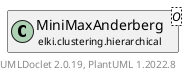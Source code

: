 @startuml
    remove .*\.(Instance|Par|Parameterizer|Factory)$
    set namespaceSeparator none
    hide empty fields
    hide empty methods

    class "<size:14>MiniMaxAnderberg.Instance\n<size:10>elki.clustering.hierarchical" as elki.clustering.hierarchical.MiniMaxAnderberg.Instance [[MiniMaxAnderberg.Instance.html]] {
        #bestd: double[]
        #besti: int[]
        +run(ArrayDBIDs, ClusterDistanceMatrix, ClusterMergeHistoryBuilder, DistanceQuery<?>, DBIDArrayMIter): ClusterPrototypeMergeHistory
        #findMerge(): int
        #merge(int, int): void
        -updateMatrices(int, int): void
    }

    class "<size:14>MiniMax.Instance\n<size:10>elki.clustering.hierarchical" as elki.clustering.hierarchical.MiniMax.Instance [[MiniMax.Instance.html]]
    class "<size:14>MiniMaxAnderberg\n<size:10>elki.clustering.hierarchical" as elki.clustering.hierarchical.MiniMaxAnderberg<O> [[MiniMaxAnderberg.html]]

    elki.clustering.hierarchical.MiniMax.Instance <|-- elki.clustering.hierarchical.MiniMaxAnderberg.Instance
    elki.clustering.hierarchical.MiniMaxAnderberg +-- elki.clustering.hierarchical.MiniMaxAnderberg.Instance

    center footer UMLDoclet 2.0.19, PlantUML 1.2022.8
@enduml
